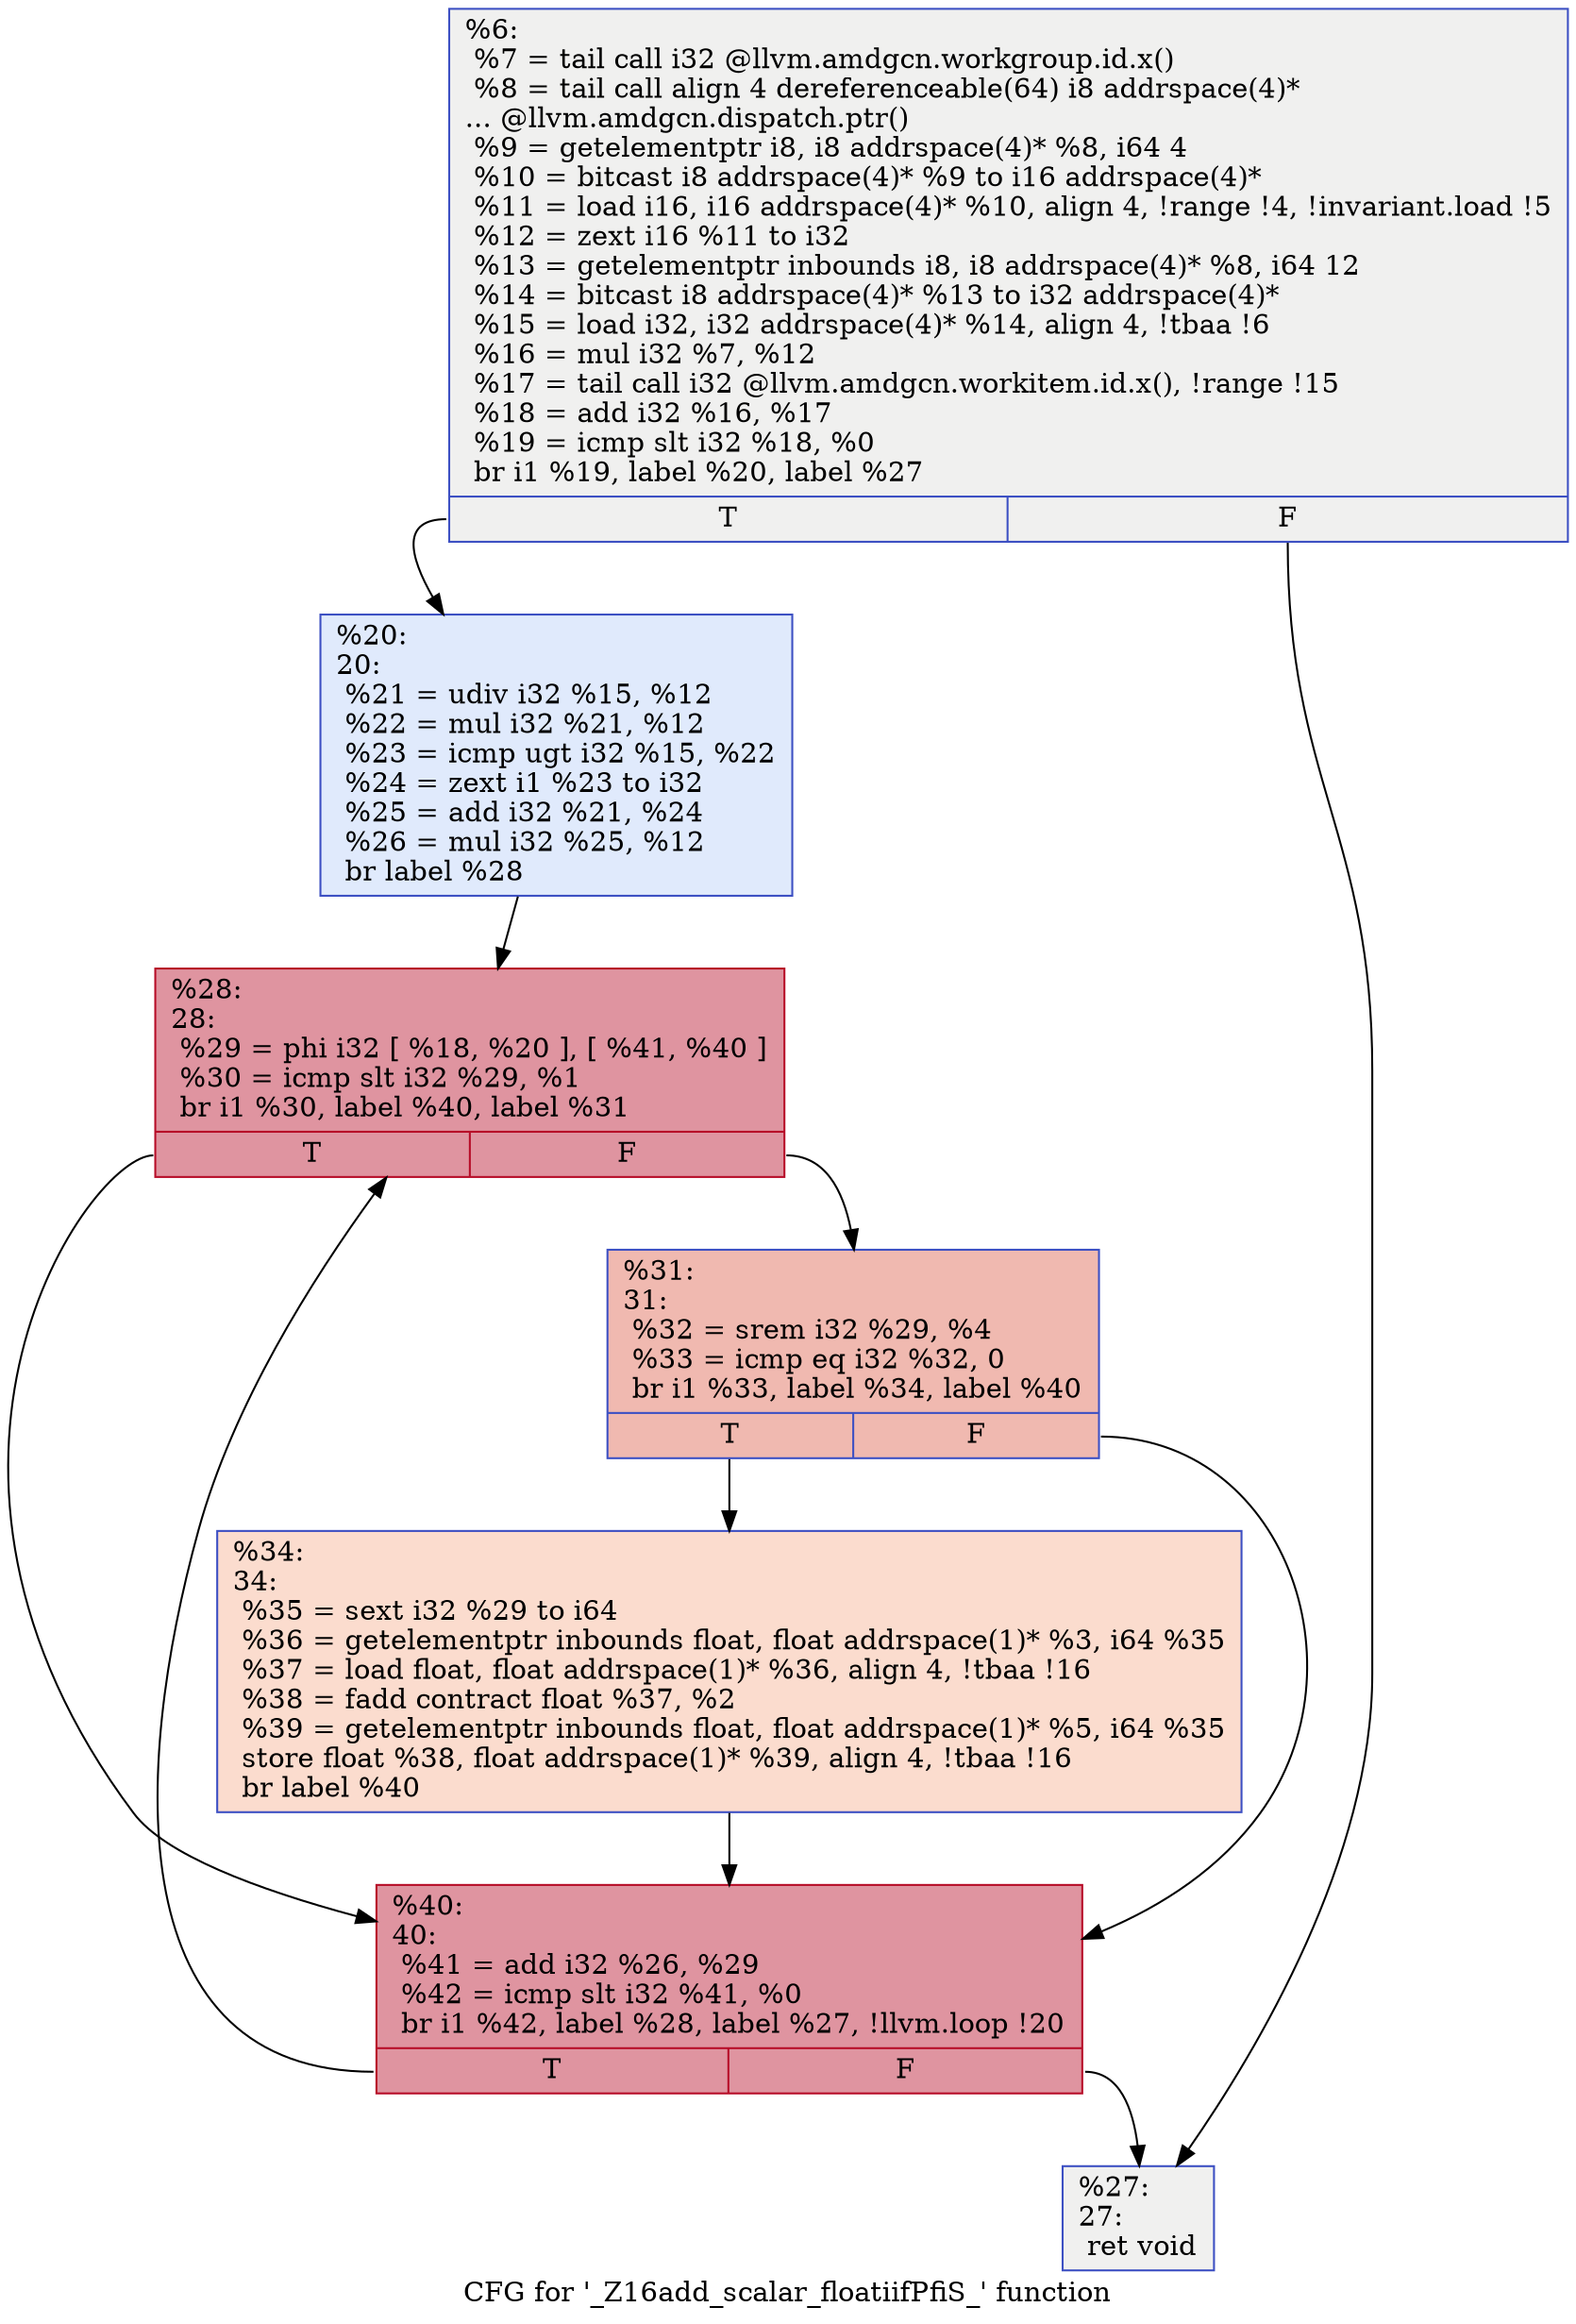 digraph "CFG for '_Z16add_scalar_floatiifPfiS_' function" {
	label="CFG for '_Z16add_scalar_floatiifPfiS_' function";

	Node0x5ba16c0 [shape=record,color="#3d50c3ff", style=filled, fillcolor="#dedcdb70",label="{%6:\l  %7 = tail call i32 @llvm.amdgcn.workgroup.id.x()\l  %8 = tail call align 4 dereferenceable(64) i8 addrspace(4)*\l... @llvm.amdgcn.dispatch.ptr()\l  %9 = getelementptr i8, i8 addrspace(4)* %8, i64 4\l  %10 = bitcast i8 addrspace(4)* %9 to i16 addrspace(4)*\l  %11 = load i16, i16 addrspace(4)* %10, align 4, !range !4, !invariant.load !5\l  %12 = zext i16 %11 to i32\l  %13 = getelementptr inbounds i8, i8 addrspace(4)* %8, i64 12\l  %14 = bitcast i8 addrspace(4)* %13 to i32 addrspace(4)*\l  %15 = load i32, i32 addrspace(4)* %14, align 4, !tbaa !6\l  %16 = mul i32 %7, %12\l  %17 = tail call i32 @llvm.amdgcn.workitem.id.x(), !range !15\l  %18 = add i32 %16, %17\l  %19 = icmp slt i32 %18, %0\l  br i1 %19, label %20, label %27\l|{<s0>T|<s1>F}}"];
	Node0x5ba16c0:s0 -> Node0x5ba3910;
	Node0x5ba16c0:s1 -> Node0x5ba39a0;
	Node0x5ba3910 [shape=record,color="#3d50c3ff", style=filled, fillcolor="#b9d0f970",label="{%20:\l20:                                               \l  %21 = udiv i32 %15, %12\l  %22 = mul i32 %21, %12\l  %23 = icmp ugt i32 %15, %22\l  %24 = zext i1 %23 to i32\l  %25 = add i32 %21, %24\l  %26 = mul i32 %25, %12\l  br label %28\l}"];
	Node0x5ba3910 -> Node0x5ba3e20;
	Node0x5ba39a0 [shape=record,color="#3d50c3ff", style=filled, fillcolor="#dedcdb70",label="{%27:\l27:                                               \l  ret void\l}"];
	Node0x5ba3e20 [shape=record,color="#b70d28ff", style=filled, fillcolor="#b70d2870",label="{%28:\l28:                                               \l  %29 = phi i32 [ %18, %20 ], [ %41, %40 ]\l  %30 = icmp slt i32 %29, %1\l  br i1 %30, label %40, label %31\l|{<s0>T|<s1>F}}"];
	Node0x5ba3e20:s0 -> Node0x5ba3f30;
	Node0x5ba3e20:s1 -> Node0x5ba40c0;
	Node0x5ba40c0 [shape=record,color="#3d50c3ff", style=filled, fillcolor="#de614d70",label="{%31:\l31:                                               \l  %32 = srem i32 %29, %4\l  %33 = icmp eq i32 %32, 0\l  br i1 %33, label %34, label %40\l|{<s0>T|<s1>F}}"];
	Node0x5ba40c0:s0 -> Node0x5ba34d0;
	Node0x5ba40c0:s1 -> Node0x5ba3f30;
	Node0x5ba34d0 [shape=record,color="#3d50c3ff", style=filled, fillcolor="#f7af9170",label="{%34:\l34:                                               \l  %35 = sext i32 %29 to i64\l  %36 = getelementptr inbounds float, float addrspace(1)* %3, i64 %35\l  %37 = load float, float addrspace(1)* %36, align 4, !tbaa !16\l  %38 = fadd contract float %37, %2\l  %39 = getelementptr inbounds float, float addrspace(1)* %5, i64 %35\l  store float %38, float addrspace(1)* %39, align 4, !tbaa !16\l  br label %40\l}"];
	Node0x5ba34d0 -> Node0x5ba3f30;
	Node0x5ba3f30 [shape=record,color="#b70d28ff", style=filled, fillcolor="#b70d2870",label="{%40:\l40:                                               \l  %41 = add i32 %26, %29\l  %42 = icmp slt i32 %41, %0\l  br i1 %42, label %28, label %27, !llvm.loop !20\l|{<s0>T|<s1>F}}"];
	Node0x5ba3f30:s0 -> Node0x5ba3e20;
	Node0x5ba3f30:s1 -> Node0x5ba39a0;
}
